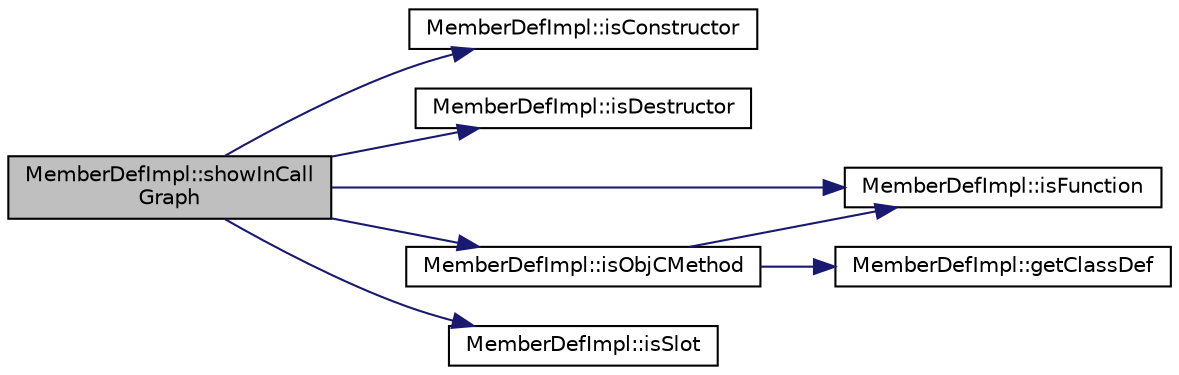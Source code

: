 digraph "MemberDefImpl::showInCallGraph"
{
 // LATEX_PDF_SIZE
  edge [fontname="Helvetica",fontsize="10",labelfontname="Helvetica",labelfontsize="10"];
  node [fontname="Helvetica",fontsize="10",shape=record];
  rankdir="LR";
  Node1 [label="MemberDefImpl::showInCall\lGraph",height=0.2,width=0.4,color="black", fillcolor="grey75", style="filled", fontcolor="black",tooltip=" "];
  Node1 -> Node2 [color="midnightblue",fontsize="10",style="solid",fontname="Helvetica"];
  Node2 [label="MemberDefImpl::isConstructor",height=0.2,width=0.4,color="black", fillcolor="white", style="filled",URL="$classMemberDefImpl.html#a53258a3284bb542525db4cbf32f64fa2",tooltip=" "];
  Node1 -> Node3 [color="midnightblue",fontsize="10",style="solid",fontname="Helvetica"];
  Node3 [label="MemberDefImpl::isDestructor",height=0.2,width=0.4,color="black", fillcolor="white", style="filled",URL="$classMemberDefImpl.html#a33e3f398ae49a3523e57177b4d96157e",tooltip=" "];
  Node1 -> Node4 [color="midnightblue",fontsize="10",style="solid",fontname="Helvetica"];
  Node4 [label="MemberDefImpl::isFunction",height=0.2,width=0.4,color="black", fillcolor="white", style="filled",URL="$classMemberDefImpl.html#a9ed9e89f52f39d80215747a938d077c3",tooltip=" "];
  Node1 -> Node5 [color="midnightblue",fontsize="10",style="solid",fontname="Helvetica"];
  Node5 [label="MemberDefImpl::isObjCMethod",height=0.2,width=0.4,color="black", fillcolor="white", style="filled",URL="$classMemberDefImpl.html#a9e5dd8922eb92569bd93db719a50598a",tooltip=" "];
  Node5 -> Node6 [color="midnightblue",fontsize="10",style="solid",fontname="Helvetica"];
  Node6 [label="MemberDefImpl::getClassDef",height=0.2,width=0.4,color="black", fillcolor="white", style="filled",URL="$classMemberDefImpl.html#a1dba2c12d549ab8bc342acc193243619",tooltip=" "];
  Node5 -> Node4 [color="midnightblue",fontsize="10",style="solid",fontname="Helvetica"];
  Node1 -> Node7 [color="midnightblue",fontsize="10",style="solid",fontname="Helvetica"];
  Node7 [label="MemberDefImpl::isSlot",height=0.2,width=0.4,color="black", fillcolor="white", style="filled",URL="$classMemberDefImpl.html#a21502d6bca673b9ffd6169ad2e57d6ca",tooltip=" "];
}
